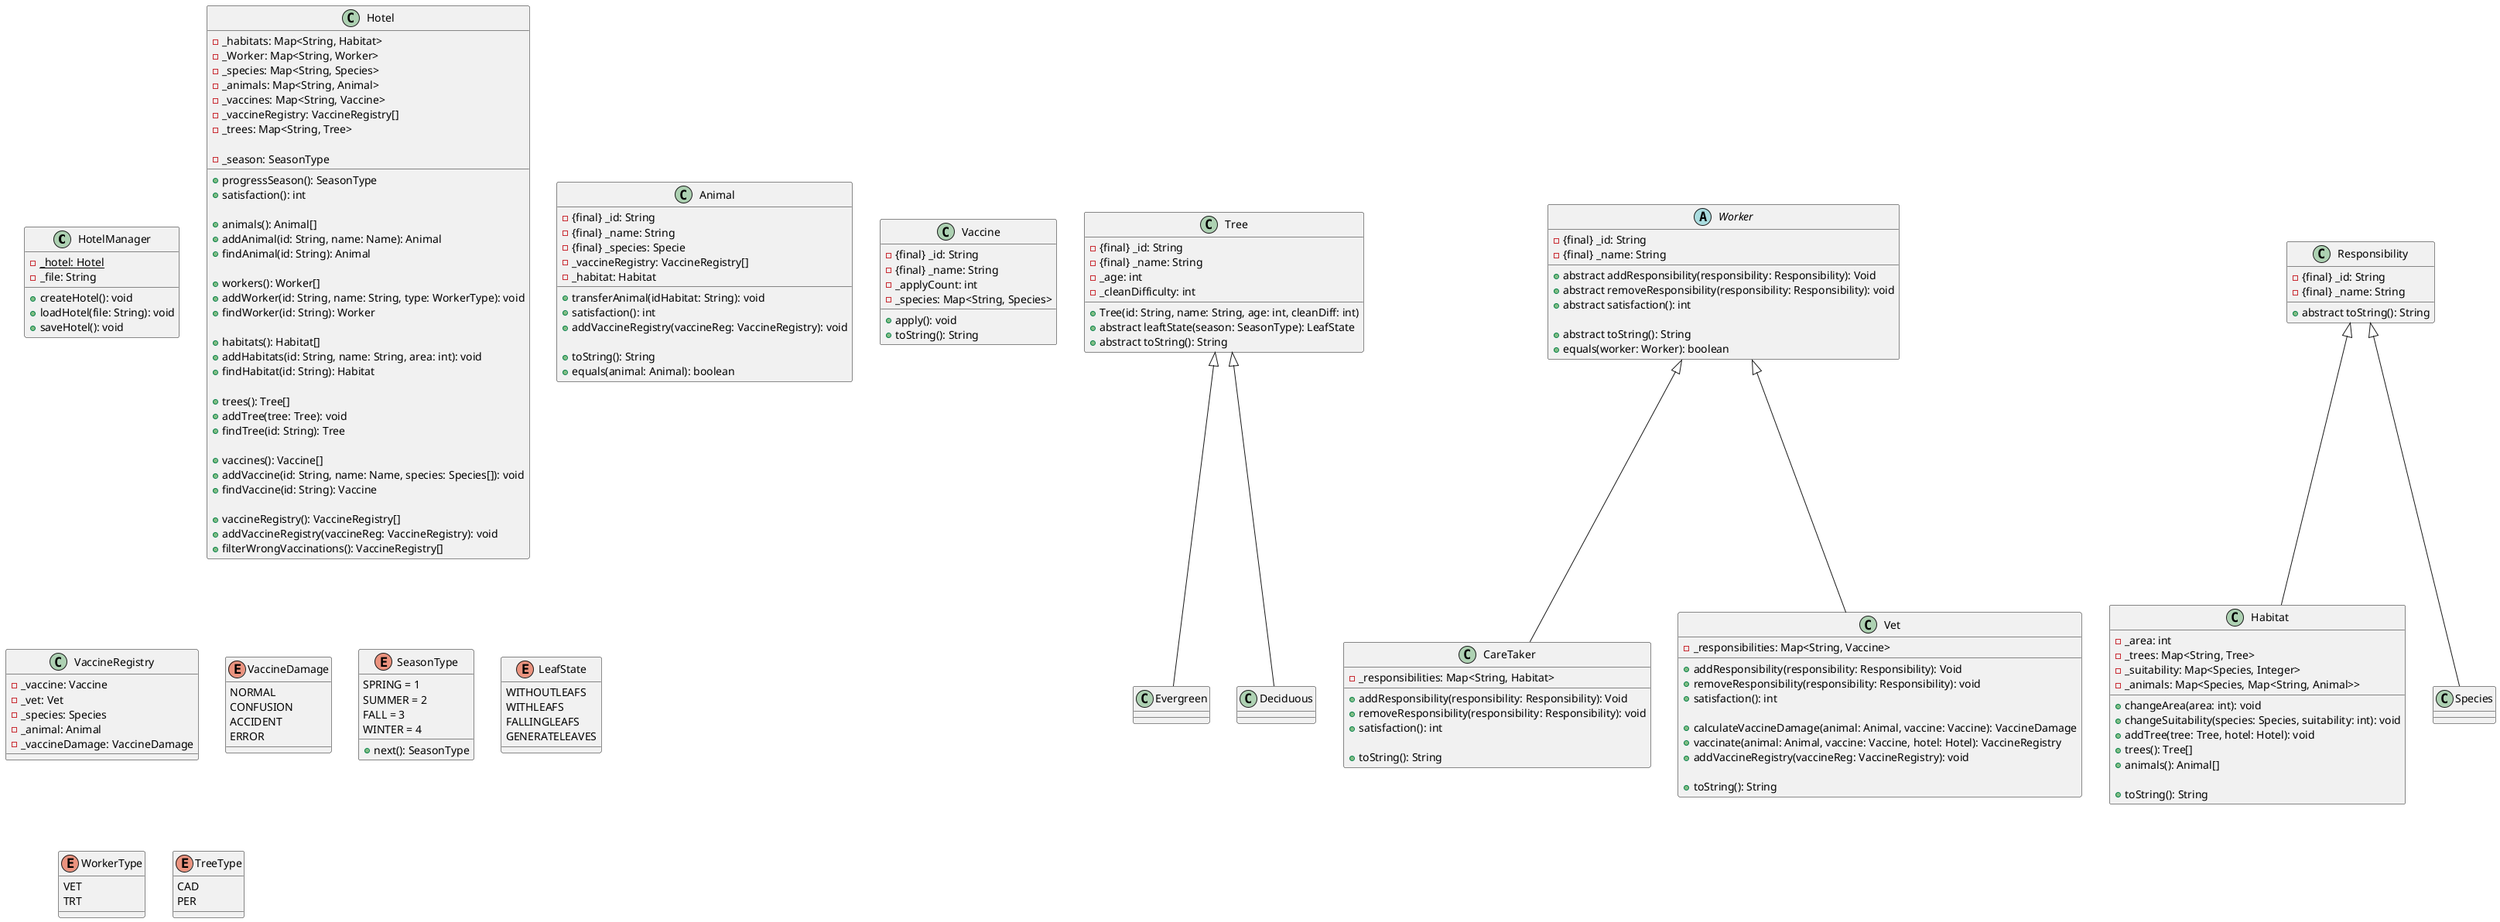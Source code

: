 @startuml VetHotel

class HotelManager{
    - {static} _hotel: Hotel
    - _file: String

    ' Hotel management
    + createHotel(): void
    + loadHotel(file: String): void
    + saveHotel(): void
}

class Hotel{
    - _habitats: Map<String, Habitat>
    - _Worker: Map<String, Worker>
    - _species: Map<String, Species>
    - _animals: Map<String, Animal>
    - _vaccines: Map<String, Vaccine>
    - _vaccineRegistry: VaccineRegistry[]
    - _trees: Map<String, Tree>

    ' Check how to notify tree listeners.
    - _season: SeasonType

    ' Main Menu
    + progressSeason(): SeasonType
    + satisfaction(): int

    ' Animals
    + animals(): Animal[]
    + addAnimal(id: String, name: Name): Animal
    + findAnimal(id: String): Animal
    
    ' Workers
    + workers(): Worker[]
    + addWorker(id: String, name: String, type: WorkerType): void
    + findWorker(id: String): Worker

    ' Habitats
    + habitats(): Habitat[]
    + addHabitats(id: String, name: String, area: int): void
    + findHabitat(id: String): Habitat

    ' Trees
    + trees(): Tree[]
    + addTree(tree: Tree): void
    + findTree(id: String): Tree

    ' Vaccines
    + vaccines(): Vaccine[]
    + addVaccine(id: String, name: Name, species: Species[]): void
    + findVaccine(id: String): Vaccine

    ' Vaccine Registry
    + vaccineRegistry(): VaccineRegistry[]
    + addVaccineRegistry(vaccineReg: VaccineRegistry): void
    + filterWrongVaccinations(): VaccineRegistry[]

}

' Animal returns damage
class Animal{
    - {final} _id: String
    - {final} _name: String
    - {final} _species: Specie
    - _vaccineRegistry: VaccineRegistry[]
    - _habitat: Habitat

    + transferAnimal(idHabitat: String): void
    + satisfaction(): int
    + addVaccineRegistry(vaccineReg: VaccineRegistry): void

    + toString(): String
    + equals(animal: Animal): boolean
}

Class Tree{
    - {final} _id: String
    - {final} _name: String
    - _age: int
    - _cleanDifficulty: int
    
    + Tree(id: String, name: String, age: int, cleanDiff: int)
    + abstract leaftState(season: SeasonType): LeafState
    + abstract toString(): String
}

' Make code to discern the type at the menu execute command
' switch case.
Class Evergreen extends Tree{

}

Class Deciduous extends Tree{

}

abstract class Worker{
    - {final} _id: String
    - {final} _name: String

    + abstract addResponsibility(responsibility: Responsibility): Void
    + abstract removeResponsibility(responsibility: Responsibility): void
    + abstract satisfaction(): int

    + abstract toString(): String
    + equals(worker: Worker): boolean
}

class CareTaker extends Worker{
    - _responsibilities: Map<String, Habitat>

    + addResponsibility(responsibility: Responsibility): Void
    + removeResponsibility(responsibility: Responsibility): void
    + satisfaction(): int

    + toString(): String
}

' Makes a vaccineRegistry and adds it to hotel and animal on vaccinate.
class Vet extends Worker{
    - _responsibilities: Map<String, Vaccine>

    + addResponsibility(responsibility: Responsibility): Void
    + removeResponsibility(responsibility: Responsibility): void
    + satisfaction(): int

    + calculateVaccineDamage(animal: Animal, vaccine: Vaccine): VaccineDamage
    + vaccinate(animal: Animal, vaccine: Vaccine, hotel: Hotel): VaccineRegistry
    + addVaccineRegistry(vaccineReg: VaccineRegistry): void

    + toString(): String
}

Class Responsibility{
    - {final} _id: String
    - {final} _name: String

    + abstract toString(): String
}

' I added the hotel in addTree, to be able
' to add the tree to the HotelMap to save time
' when checking if tree with same id exists
' we could avoid this by just doing in the
' command execute hotel.addTree(tree) after habitat.addTree
' or by adding an atribute called Hotel here
' this also applies to vaccines.
class Habitat extends Responsibility{
    - _area: int
    - _trees: Map<String, Tree>
    - _suitability: Map<Species, Integer>
    - _animals: Map<Species, Map<String, Animal>>

    + changeArea(area: int): void
    + changeSuitability(species: Species, suitability: int): void
    + addTree(tree: Tree, hotel: Hotel): void
    + trees(): Tree[]
    + animals(): Animal[]

    + toString(): String

}

class Species extends Responsibility{

}

' O que verifica se a vacina pode ser administrada?
' se o tratador pode tratar o animal da especie espefica? (animal.especie is in tratador.findspecies)
' ou que o tratador tenha pelo menos uma especie ao qual sabe vacinar em que a vacina corresponde?
Class Vaccine {
    - {final} _id: String
    - {final} _name: String
    - _applyCount: int
    - _species: Map<String, Species>
    + apply(): void
    + toString(): String
}

Class VaccineRegistry{
    - _vaccine: Vaccine
    - _vet: Vet
    - _species: Species
    - _animal: Animal
    - _vaccineDamage: VaccineDamage
}

' Enums
enum VaccineDamage {
    NORMAL
    CONFUSION
    ACCIDENT
    ERROR
}

enum SeasonType {
    SPRING = 1
    SUMMER = 2
    FALL = 3
    WINTER = 4

    +next(): SeasonType
}

enum LeafState {
    WITHOUTLEAFS
    WITHLEAFS
    FALLINGLEAFS
    GENERATELEAVES
}

enum WorkerType {
    VET
    TRT
}

enum TreeType {
    CAD
    PER
}

' Relationships


@enduml